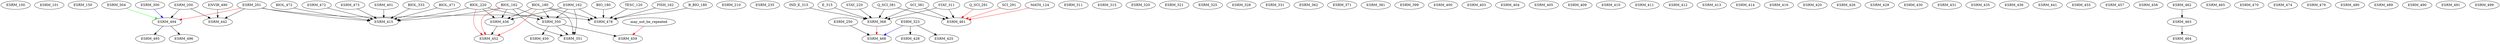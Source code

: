 digraph G {
    ESRM_100;
    ESRM_101;
    ESRM_150;
    ESRM_200;
    ESRM_201;
    ESRM_210;
    ESRM_235;
    ESRM_250;
    ESRM_300;
    ESRM_304;
    ESRM_311;
    ESRM_315;
    ESRM_320;
    ESRM_321;
    ESRM_323;
    ESRM_325;
    ESRM_328;
    ESRM_331;
    edge [color=black];
    BIOL_162 -> ESRM_350;
    BIOL_180 -> ESRM_350;
    BIOL_220 -> ESRM_350;
    ESRM_162 -> ESRM_350;
    edge [color=black];
    BIOL_162 -> ESRM_351;
    BIOL_180 -> ESRM_351;
    ESRM_162 -> ESRM_351;
    ESRM_350 -> ESRM_351;
    ESRM_362;
    edge [color=black];
    IND_E_315 -> ESRM_368;
    E_315 -> ESRM_368;
    Q_SCI_381 -> ESRM_368;
    SCI_381 -> ESRM_368;
    STAT_220 -> ESRM_368;
    STAT_311 -> ESRM_368;
    ESRM_371;
    ESRM_381;
    ESRM_399;
    ESRM_400;
    ESRM_401;
    ESRM_403;
    ESRM_404;
    ESRM_405;
    ESRM_409;
    ESRM_410;
    ESRM_411;
    ESRM_412;
    ESRM_413;
    ESRM_414;
    edge [color=black];
    BIOL_162 -> ESRM_415;
    BIOL_220 -> ESRM_415;
    BIOL_333 -> ESRM_415;
    BIOL_471 -> ESRM_415;
    BIOL_472 -> ESRM_415;
    ESRM_201 -> ESRM_415;
    ESRM_401 -> ESRM_415;
    ESRM_472 -> ESRM_415;
    ESRM_473 -> ESRM_415;
    ESRM_416;
    ESRM_420;
    edge [color=black];
    ESRM_323 -> ESRM_425;
    ESRM_426;
    edge [color=black];
    ESRM_323 -> ESRM_428;
    ESRM_429;
    ESRM_430;
    ESRM_431;
    ESRM_435;
    ESRM_436;
    ESRM_441;
    edge [color=black];
    ESRM_200 -> ESRM_442;
    ESRM_201 -> ESRM_442;
    ENVIR_490 -> ESRM_442;
    edge [color=black];
    ESRM_350 -> ESRM_450;
    edge [color=black];
    ESRM_456 -> ESRM_452;
    edge [color=red];
    BIOL_162 -> ESRM_452;
    BIOL_180 -> ESRM_452;
    BIOL_220 -> ESRM_452;
    ESRM_455;
    edge [color=black];
    BIOL_162 -> ESRM_456;
    BIOL_180 -> ESRM_456;
    BIOL_220 -> ESRM_456;
    ESRM_162 -> ESRM_456;
    ESRM_457;
    ESRM_458;
    edge [color=black];
    ESRM_350 -> ESRM_459;
    edge [color=red];
    may_not_be_repeated -> ESRM_459;
    edge [color=black];
    Q_SCI_381 -> ESRM_461;
    SCI_381 -> ESRM_461;
    STAT_311 -> ESRM_461;
    edge [color=red];
    Q_SCI_291 -> ESRM_461;
    SCI_291 -> ESRM_461;
    MATH_124 -> ESRM_461;
    ESRM_462;
    edge [color=black];
    ESRM_462 -> ESRM_463;
    edge [color=black];
    ESRM_463 -> ESRM_464;
    ESRM_465;
    edge [color=black];
    ESRM_250 -> ESRM_468;
    edge [color=red];
    ESRM_368 -> ESRM_468;
    edge [color=blue];
    ESRM_323 -> ESRM_468;
    ESRM_470;
    ESRM_473;
    ESRM_474;
    edge [color=black];
    BIOL_180 -> ESRM_478;
    B_BIO_180 -> ESRM_478;
    BIO_180 -> ESRM_478;
    TESC_120 -> ESRM_478;
    ESRM_201 -> ESRM_478;
    ESRM_162 -> ESRM_478;
    FISH_162 -> ESRM_478;
    ESRM_479;
    ESRM_480;
    ESRM_489;
    ESRM_490;
    ESRM_491;
    edge [color=black];
    ESRM_200 -> ESRM_494;
    edge [color=red];
    ESRM_201 -> ESRM_494;
    edge [color=blue];
    ESRM_300 -> ESRM_494;
    edge [color=green];
    ESRM_304 -> ESRM_494;
    edge [color=black];
    ESRM_494 -> ESRM_495;
    edge [color=black];
    ESRM_494 -> ESRM_496;
    ESRM_499;
}

